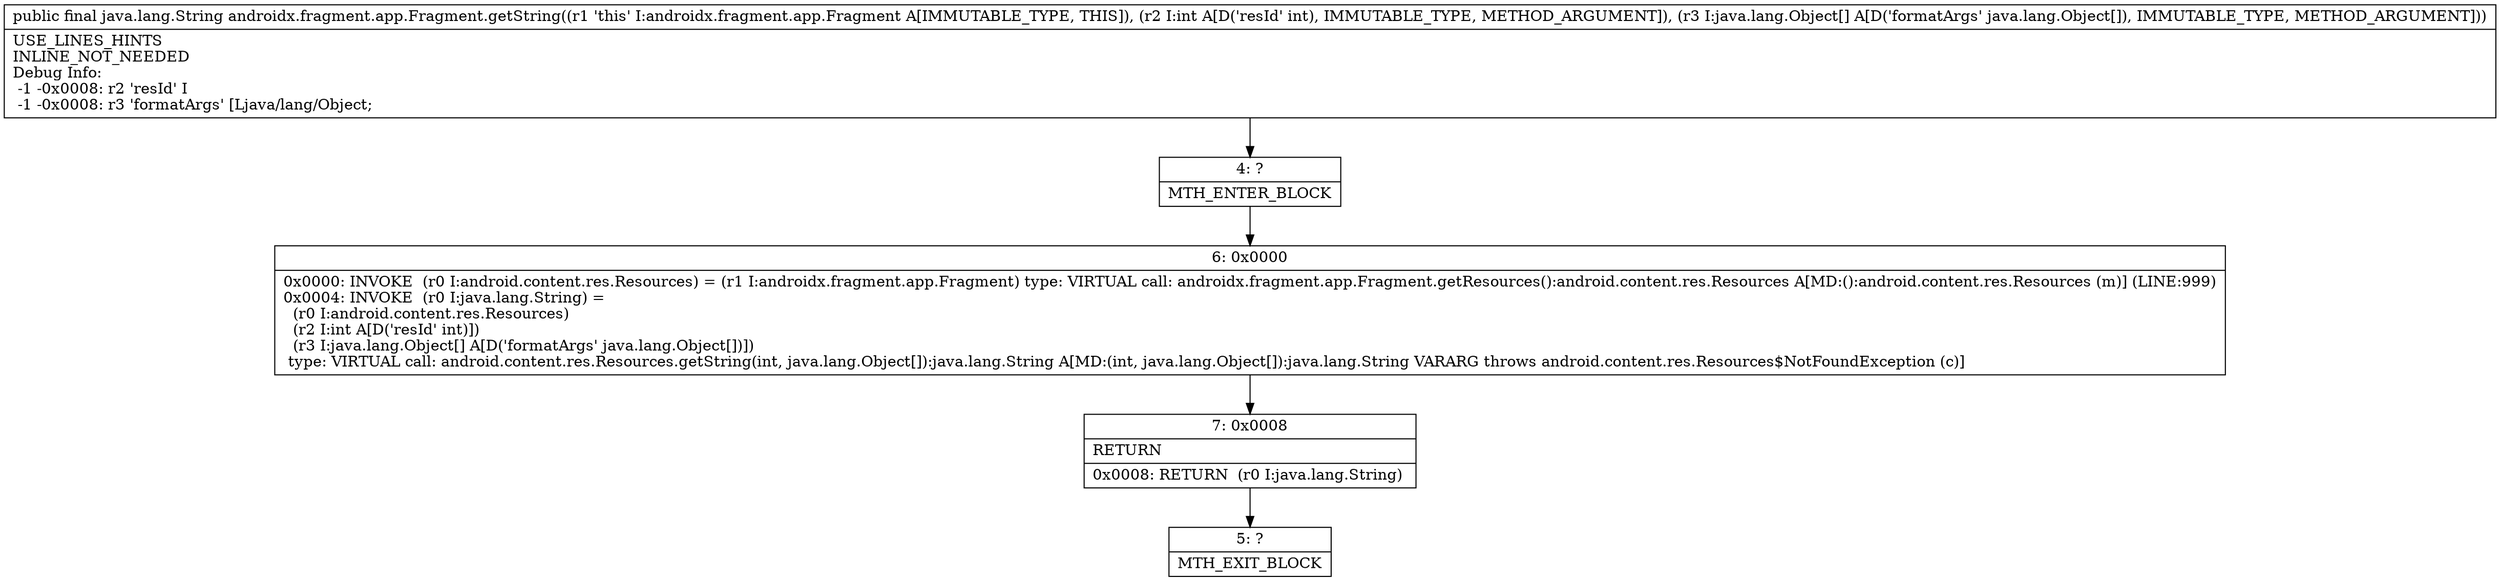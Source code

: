 digraph "CFG forandroidx.fragment.app.Fragment.getString(I[Ljava\/lang\/Object;)Ljava\/lang\/String;" {
Node_4 [shape=record,label="{4\:\ ?|MTH_ENTER_BLOCK\l}"];
Node_6 [shape=record,label="{6\:\ 0x0000|0x0000: INVOKE  (r0 I:android.content.res.Resources) = (r1 I:androidx.fragment.app.Fragment) type: VIRTUAL call: androidx.fragment.app.Fragment.getResources():android.content.res.Resources A[MD:():android.content.res.Resources (m)] (LINE:999)\l0x0004: INVOKE  (r0 I:java.lang.String) = \l  (r0 I:android.content.res.Resources)\l  (r2 I:int A[D('resId' int)])\l  (r3 I:java.lang.Object[] A[D('formatArgs' java.lang.Object[])])\l type: VIRTUAL call: android.content.res.Resources.getString(int, java.lang.Object[]):java.lang.String A[MD:(int, java.lang.Object[]):java.lang.String VARARG throws android.content.res.Resources$NotFoundException (c)]\l}"];
Node_7 [shape=record,label="{7\:\ 0x0008|RETURN\l|0x0008: RETURN  (r0 I:java.lang.String) \l}"];
Node_5 [shape=record,label="{5\:\ ?|MTH_EXIT_BLOCK\l}"];
MethodNode[shape=record,label="{public final java.lang.String androidx.fragment.app.Fragment.getString((r1 'this' I:androidx.fragment.app.Fragment A[IMMUTABLE_TYPE, THIS]), (r2 I:int A[D('resId' int), IMMUTABLE_TYPE, METHOD_ARGUMENT]), (r3 I:java.lang.Object[] A[D('formatArgs' java.lang.Object[]), IMMUTABLE_TYPE, METHOD_ARGUMENT]))  | USE_LINES_HINTS\lINLINE_NOT_NEEDED\lDebug Info:\l  \-1 \-0x0008: r2 'resId' I\l  \-1 \-0x0008: r3 'formatArgs' [Ljava\/lang\/Object;\l}"];
MethodNode -> Node_4;Node_4 -> Node_6;
Node_6 -> Node_7;
Node_7 -> Node_5;
}

